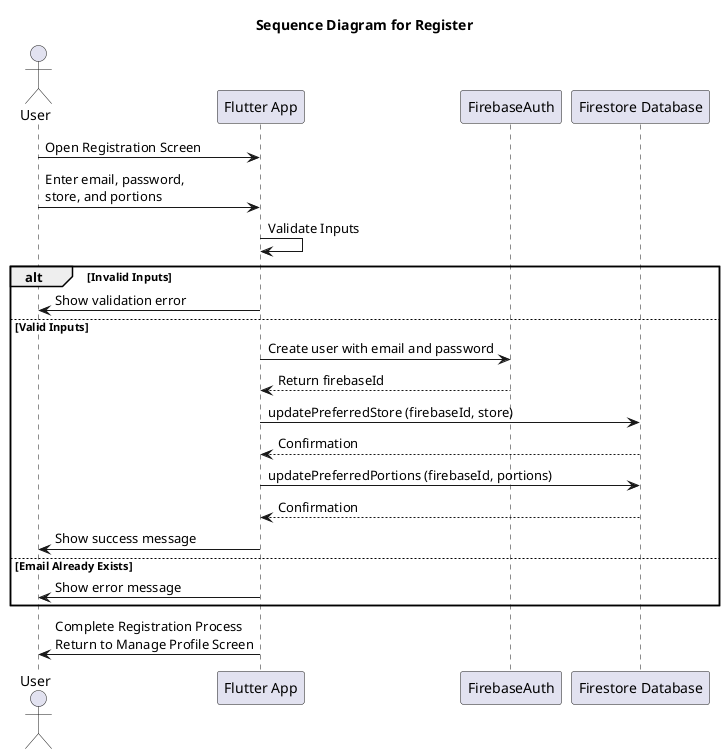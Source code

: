@startuml
title Sequence Diagram for Register
actor User
participant "Flutter App" as App
participant "FirebaseAuth" as Auth
participant "Firestore Database" as Firestore

User -> App: Open Registration Screen
User -> App: Enter email, password, \nstore, and portions

App -> App: Validate Inputs

alt Invalid Inputs
    App -> User: Show validation error
else Valid Inputs
    App -> Auth: Create user with email and password
    Auth --> App: Return firebaseId

    App -> Firestore: updatePreferredStore (firebaseId, store)
    Firestore --> App: Confirmation
    App -> Firestore: updatePreferredPortions (firebaseId, portions)
    Firestore --> App: Confirmation

    App -> User: Show success message
else Email Already Exists
    App -> User: Show error message
end

App -> User: Complete Registration Process \nReturn to Manage Profile Screen
@enduml
